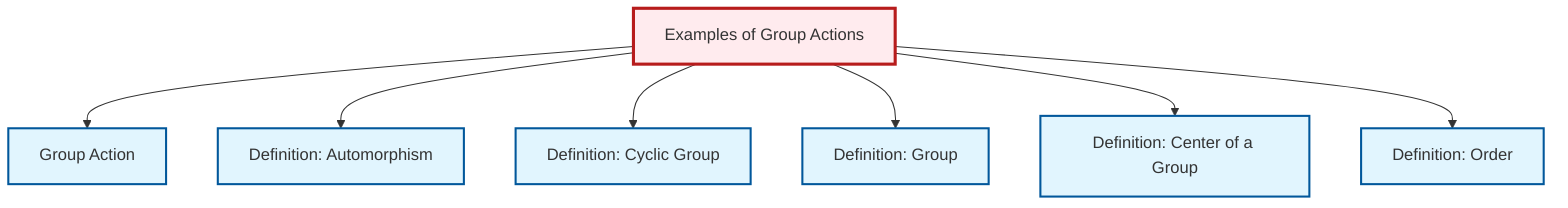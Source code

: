 graph TD
    classDef definition fill:#e1f5fe,stroke:#01579b,stroke-width:2px
    classDef theorem fill:#f3e5f5,stroke:#4a148c,stroke-width:2px
    classDef axiom fill:#fff3e0,stroke:#e65100,stroke-width:2px
    classDef example fill:#e8f5e9,stroke:#1b5e20,stroke-width:2px
    classDef current fill:#ffebee,stroke:#b71c1c,stroke-width:3px
    def-group["Definition: Group"]:::definition
    def-cyclic-group["Definition: Cyclic Group"]:::definition
    def-center-of-group["Definition: Center of a Group"]:::definition
    def-automorphism["Definition: Automorphism"]:::definition
    def-order["Definition: Order"]:::definition
    ex-group-action-examples["Examples of Group Actions"]:::example
    def-group-action["Group Action"]:::definition
    ex-group-action-examples --> def-group-action
    ex-group-action-examples --> def-automorphism
    ex-group-action-examples --> def-cyclic-group
    ex-group-action-examples --> def-group
    ex-group-action-examples --> def-center-of-group
    ex-group-action-examples --> def-order
    class ex-group-action-examples current